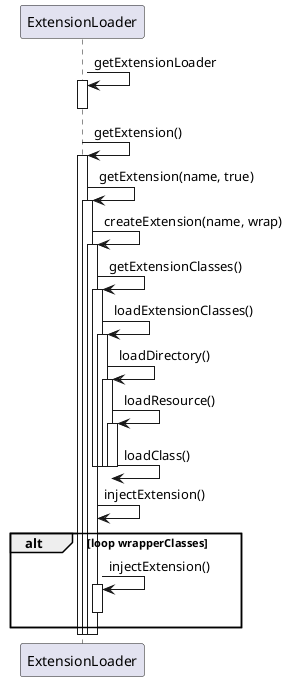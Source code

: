 @startuml
participant ExtensionLoader order 10


ExtensionLoader -> ExtensionLoader : getExtensionLoader
activate ExtensionLoader
deactivate ExtensionLoader

ExtensionLoader -> ExtensionLoader :getExtension()
activate ExtensionLoader

    ExtensionLoader -> ExtensionLoader :getExtension(name, true)
    activate ExtensionLoader
        ExtensionLoader -> ExtensionLoader : createExtension(name, wrap)
        activate ExtensionLoader
            ExtensionLoader -> ExtensionLoader : getExtensionClasses()
            activate ExtensionLoader
            ExtensionLoader -> ExtensionLoader : loadExtensionClasses()
            activate ExtensionLoader
            ExtensionLoader -> ExtensionLoader : loadDirectory()
            activate ExtensionLoader
            ExtensionLoader -> ExtensionLoader : loadResource()
            activate ExtensionLoader
            ExtensionLoader -> ExtensionLoader :loadClass()
            deactivate ExtensionLoader
            deactivate ExtensionLoader
            deactivate ExtensionLoader
            deactivate ExtensionLoader
            ExtensionLoader -> ExtensionLoader : injectExtension()
            alt loop wrapperClasses
            ExtensionLoader -> ExtensionLoader :injectExtension()
            activate ExtensionLoader
            deactivate ExtensionLoader
            end
        deactivate ExtensionLoader
    deactivate ExtensionLoader

deactivate ExtensionLoader




@enduml
